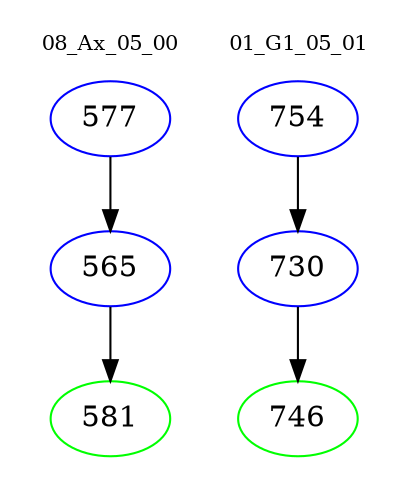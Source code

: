 digraph{
subgraph cluster_0 {
color = white
label = "08_Ax_05_00";
fontsize=10;
T0_577 [label="577", color="blue"]
T0_577 -> T0_565 [color="black"]
T0_565 [label="565", color="blue"]
T0_565 -> T0_581 [color="black"]
T0_581 [label="581", color="green"]
}
subgraph cluster_1 {
color = white
label = "01_G1_05_01";
fontsize=10;
T1_754 [label="754", color="blue"]
T1_754 -> T1_730 [color="black"]
T1_730 [label="730", color="blue"]
T1_730 -> T1_746 [color="black"]
T1_746 [label="746", color="green"]
}
}
